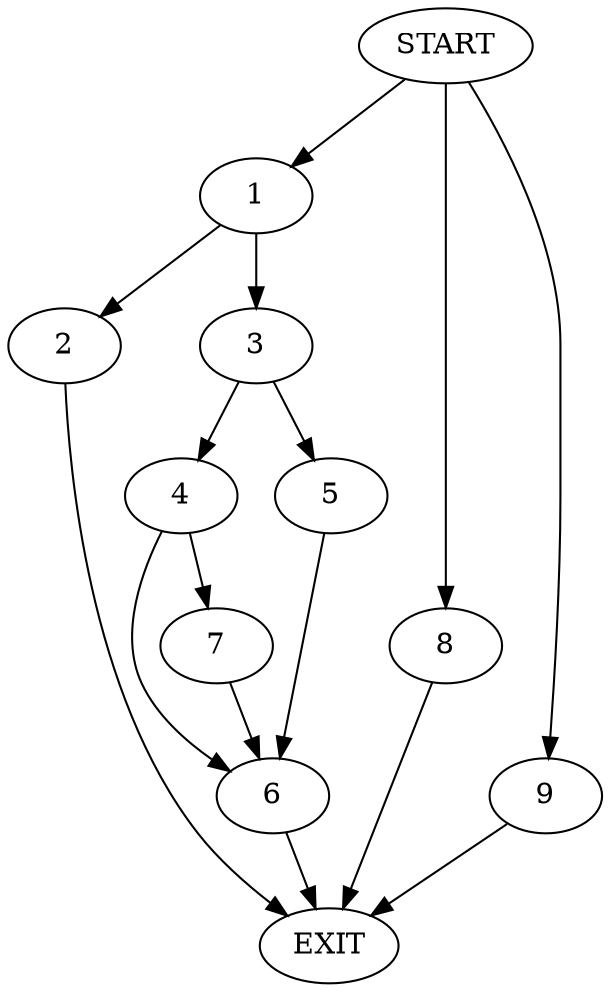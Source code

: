 digraph {
0 [label="START"]
10 [label="EXIT"]
0 -> 1
1 -> 2
1 -> 3
2 -> 10
3 -> 4
3 -> 5
4 -> 6
4 -> 7
5 -> 6
6 -> 10
7 -> 6
0 -> 8
8 -> 10
0 -> 9
9 -> 10
}
